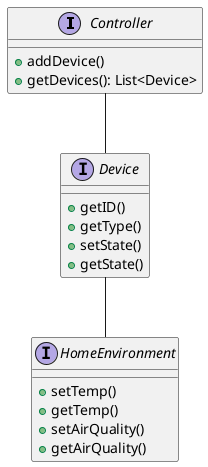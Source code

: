 @startuml

interface Controller {
    + addDevice()
    + getDevices(): List<Device>
}

interface Device {
    + getID()
    + getType()
    + setState()
    + getState()
}

interface HomeEnvironment {
    + setTemp()
    + getTemp()
    + setAirQuality()
    + getAirQuality()
}

Controller -- Device
Device -- HomeEnvironment

@enduml

